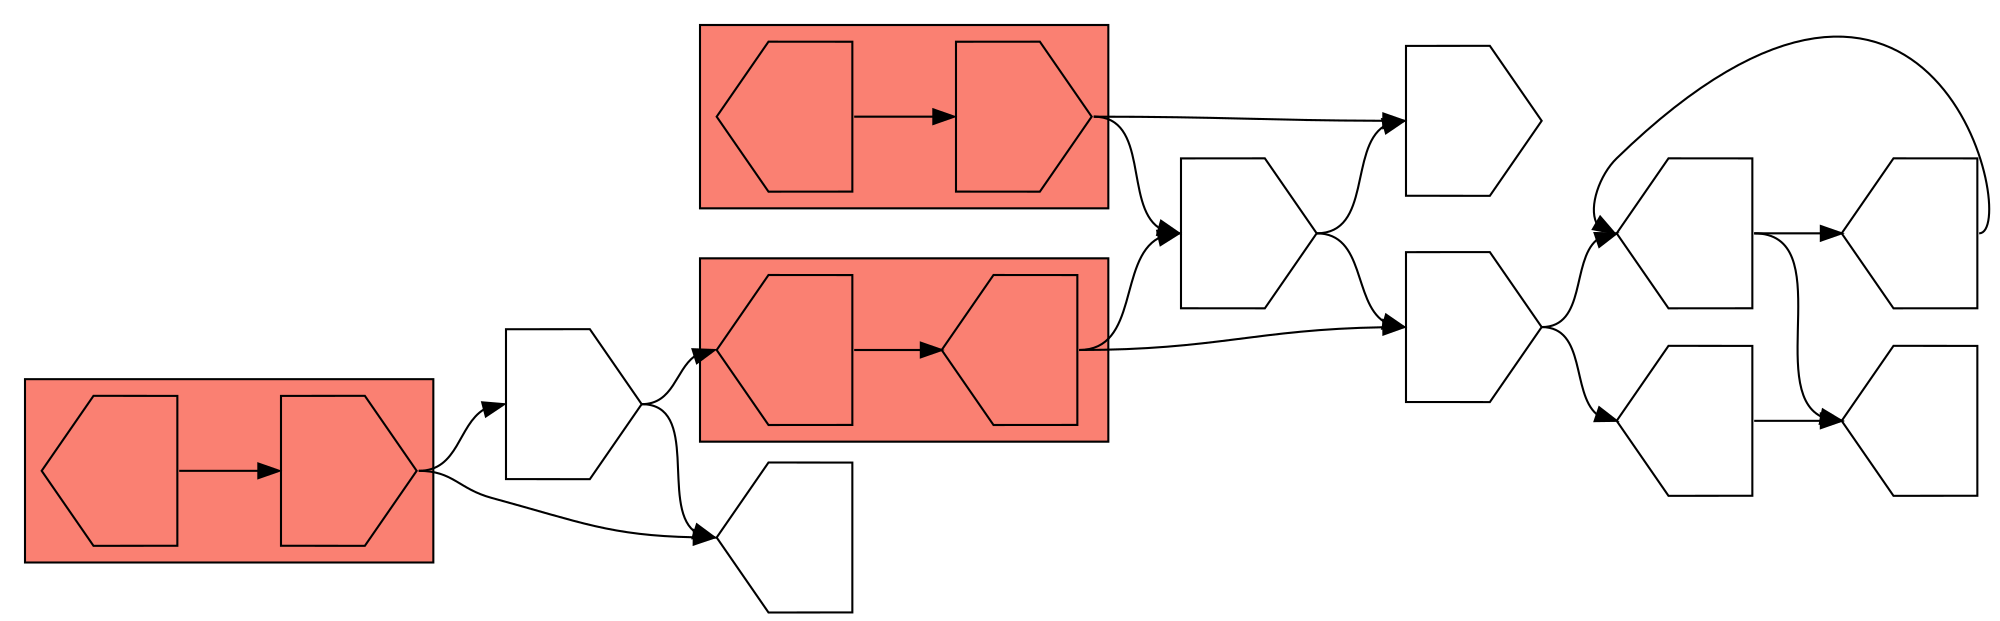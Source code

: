 digraph asm {
	rotate=90;
	edge [headport=n,tailport=s];
subgraph cluster_C1687_19295 {
	1687 [label="",height=1,width=1,shape=house];
	19295 [label="",height=1,width=1,shape=invhouse];
	style=filled;
	fillcolor=salmon;
}
subgraph cluster_C21561_13555 {
	21561 [label="",height=1,width=1,shape=house];
	13555 [label="",height=1,width=1,shape=house];
	style=filled;
	fillcolor=salmon;
}
subgraph cluster_C20540_2857 {
	20540 [label="",height=1,width=1,shape=house];
	2857 [label="",height=1,width=1,shape=invhouse];
	style=filled;
	fillcolor=salmon;
}
	10553 [label="",height=1,width=1,shape=house];
	13274 [label="",height=1,width=1,shape=invhouse];
	17265 [label="",height=1,width=1,shape=invhouse];
	19508 [label="",height=1,width=1,shape=invhouse];
	18176 [label="",height=1,width=1,shape=house];
	4189 [label="",height=1,width=1,shape=house];
	18922 [label="",height=1,width=1,shape=house];
	18476 [label="",height=1,width=1,shape=house];
	21103 [label="",height=1,width=1,shape=invhouse];
	1687 -> 19295
	19295 -> 10553
	19295 -> 13274
	13274 -> 10553
	13274 -> 21561
	21561 -> 13555
	13555 -> 17265
	13555 -> 19508
	17265 -> 19508
	17265 -> 21103
	19508 -> 18176
	19508 -> 18922
	18176 -> 4189
	18176 -> 18476
	18922 -> 4189
	18476 -> 18176
	2857 -> 17265
	2857 -> 21103
	20540 -> 2857
}